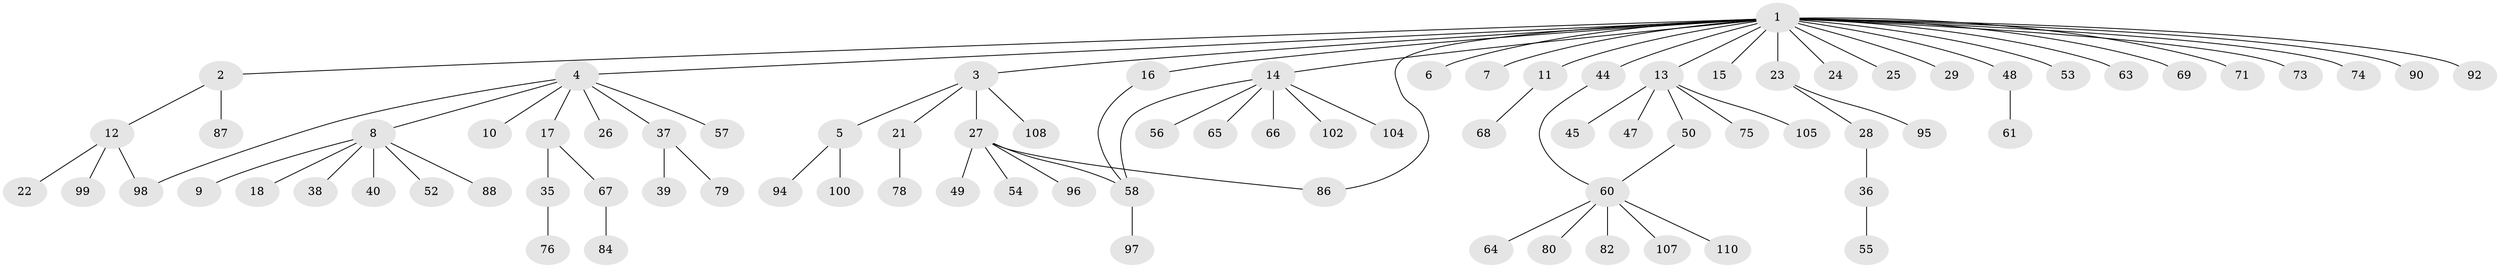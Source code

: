 // original degree distribution, {21: 0.00909090909090909, 4: 0.03636363636363636, 6: 0.01818181818181818, 9: 0.00909090909090909, 1: 0.6272727272727273, 7: 0.02727272727272727, 2: 0.19090909090909092, 3: 0.045454545454545456, 5: 0.02727272727272727, 8: 0.00909090909090909}
// Generated by graph-tools (version 1.1) at 2025/11/02/27/25 16:11:16]
// undirected, 83 vertices, 87 edges
graph export_dot {
graph [start="1"]
  node [color=gray90,style=filled];
  1 [super="+19"];
  2 [super="+72"];
  3 [super="+20"];
  4 [super="+51"];
  5 [super="+41"];
  6;
  7;
  8 [super="+43"];
  9;
  10 [super="+30"];
  11 [super="+32"];
  12 [super="+33"];
  13 [super="+103"];
  14 [super="+62"];
  15;
  16;
  17 [super="+109"];
  18;
  21 [super="+34"];
  22;
  23 [super="+101"];
  24 [super="+31"];
  25 [super="+46"];
  26;
  27 [super="+42"];
  28;
  29;
  35 [super="+70"];
  36 [super="+91"];
  37;
  38;
  39;
  40;
  44;
  45;
  47;
  48;
  49;
  50;
  52 [super="+93"];
  53;
  54 [super="+59"];
  55;
  56;
  57;
  58 [super="+81"];
  60 [super="+77"];
  61;
  63;
  64;
  65;
  66 [super="+85"];
  67;
  68;
  69;
  71;
  73;
  74;
  75;
  76;
  78;
  79 [super="+83"];
  80;
  82;
  84;
  86 [super="+89"];
  87 [super="+106"];
  88;
  90;
  92;
  94;
  95;
  96;
  97;
  98;
  99;
  100;
  102;
  104;
  105;
  107;
  108;
  110;
  1 -- 2;
  1 -- 3;
  1 -- 4;
  1 -- 6;
  1 -- 7;
  1 -- 11;
  1 -- 13;
  1 -- 14;
  1 -- 15;
  1 -- 16;
  1 -- 24;
  1 -- 25;
  1 -- 48;
  1 -- 63;
  1 -- 69;
  1 -- 71;
  1 -- 73;
  1 -- 86;
  1 -- 90;
  1 -- 92;
  1 -- 53;
  1 -- 23;
  1 -- 74;
  1 -- 44;
  1 -- 29;
  2 -- 12;
  2 -- 87;
  3 -- 5;
  3 -- 21;
  3 -- 27;
  3 -- 108;
  4 -- 8;
  4 -- 10;
  4 -- 17;
  4 -- 26;
  4 -- 37;
  4 -- 57;
  4 -- 98;
  5 -- 94;
  5 -- 100;
  8 -- 9;
  8 -- 18;
  8 -- 38;
  8 -- 40;
  8 -- 52;
  8 -- 88;
  11 -- 68;
  12 -- 22;
  12 -- 98;
  12 -- 99;
  13 -- 45;
  13 -- 47;
  13 -- 50;
  13 -- 75;
  13 -- 105;
  14 -- 56;
  14 -- 58;
  14 -- 65;
  14 -- 66;
  14 -- 102;
  14 -- 104;
  16 -- 58;
  17 -- 35;
  17 -- 67;
  21 -- 78;
  23 -- 28;
  23 -- 95;
  27 -- 86;
  27 -- 96;
  27 -- 49;
  27 -- 54;
  27 -- 58;
  28 -- 36;
  35 -- 76;
  36 -- 55;
  37 -- 39;
  37 -- 79;
  44 -- 60;
  48 -- 61;
  50 -- 60;
  58 -- 97;
  60 -- 64;
  60 -- 80;
  60 -- 82;
  60 -- 107;
  60 -- 110;
  67 -- 84;
}
